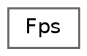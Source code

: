 digraph "クラス階層図"
{
 // LATEX_PDF_SIZE
  bgcolor="transparent";
  edge [fontname=Helvetica,fontsize=10,labelfontname=Helvetica,labelfontsize=10];
  node [fontname=Helvetica,fontsize=10,shape=box,height=0.2,width=0.4];
  rankdir="LR";
  Node0 [id="Node000000",label="Fps",height=0.2,width=0.4,color="grey40", fillcolor="white", style="filled",URL="$class_fps.html",tooltip="FPSを一定にキープするためのクラス．"];
}
